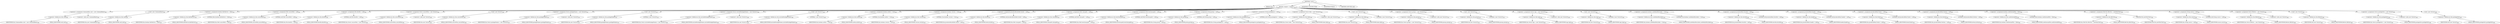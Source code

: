 digraph "&lt;init&gt;" {  
"4525" [label = <(METHOD,&lt;init&gt;)> ]
"4526" [label = <(PARAM,this)> ]
"4527" [label = <(BLOCK,&lt;empty&gt;,&lt;empty&gt;)> ]
"4528" [label = <(&lt;operator&gt;.assignment,Commandline cmd = new Commandline())<SUB>383</SUB>> ]
"4529" [label = <(&lt;operator&gt;.fieldAccess,this.cmd)<SUB>383</SUB>> ]
"4530" [label = <(IDENTIFIER,this,Commandline cmd = new Commandline())<SUB>383</SUB>> ]
"4531" [label = <(FIELD_IDENTIFIER,cmd,cmd)<SUB>383</SUB>> ]
"4532" [label = <(&lt;operator&gt;.alloc,new Commandline())<SUB>383</SUB>> ]
"4533" [label = <(&lt;init&gt;,new Commandline())<SUB>383</SUB>> ]
"4534" [label = <(&lt;operator&gt;.fieldAccess,this.cmd)<SUB>383</SUB>> ]
"4535" [label = <(IDENTIFIER,this,new Commandline())<SUB>383</SUB>> ]
"4536" [label = <(FIELD_IDENTIFIER,cmd,cmd)<SUB>383</SUB>> ]
"4537" [label = <(&lt;operator&gt;.assignment,boolean failOnError = false)<SUB>443</SUB>> ]
"4538" [label = <(&lt;operator&gt;.fieldAccess,this.failOnError)<SUB>443</SUB>> ]
"4539" [label = <(IDENTIFIER,this,boolean failOnError = false)<SUB>443</SUB>> ]
"4540" [label = <(FIELD_IDENTIFIER,failOnError,failOnError)<SUB>443</SUB>> ]
"4541" [label = <(LITERAL,false,boolean failOnError = false)<SUB>443</SUB>> ]
"4542" [label = <(&lt;operator&gt;.assignment,Path sourcePath = null)<SUB>444</SUB>> ]
"4543" [label = <(&lt;operator&gt;.fieldAccess,this.sourcePath)<SUB>444</SUB>> ]
"4544" [label = <(IDENTIFIER,this,Path sourcePath = null)<SUB>444</SUB>> ]
"4545" [label = <(FIELD_IDENTIFIER,sourcePath,sourcePath)<SUB>444</SUB>> ]
"4546" [label = <(LITERAL,null,Path sourcePath = null)<SUB>444</SUB>> ]
"4547" [label = <(&lt;operator&gt;.assignment,File destDir = null)<SUB>445</SUB>> ]
"4548" [label = <(&lt;operator&gt;.fieldAccess,this.destDir)<SUB>445</SUB>> ]
"4549" [label = <(IDENTIFIER,this,File destDir = null)<SUB>445</SUB>> ]
"4550" [label = <(FIELD_IDENTIFIER,destDir,destDir)<SUB>445</SUB>> ]
"4551" [label = <(LITERAL,null,File destDir = null)<SUB>445</SUB>> ]
"4552" [label = <(&lt;operator&gt;.assignment,Vector sourceFiles = new Vector())<SUB>446</SUB>> ]
"4553" [label = <(&lt;operator&gt;.fieldAccess,this.sourceFiles)<SUB>446</SUB>> ]
"4554" [label = <(IDENTIFIER,this,Vector sourceFiles = new Vector())<SUB>446</SUB>> ]
"4555" [label = <(FIELD_IDENTIFIER,sourceFiles,sourceFiles)<SUB>446</SUB>> ]
"4556" [label = <(&lt;operator&gt;.alloc,new Vector())<SUB>446</SUB>> ]
"4557" [label = <(&lt;init&gt;,new Vector())<SUB>446</SUB>> ]
"4558" [label = <(&lt;operator&gt;.fieldAccess,this.sourceFiles)<SUB>446</SUB>> ]
"4559" [label = <(IDENTIFIER,this,new Vector())<SUB>446</SUB>> ]
"4560" [label = <(FIELD_IDENTIFIER,sourceFiles,sourceFiles)<SUB>446</SUB>> ]
"4561" [label = <(&lt;operator&gt;.assignment,Vector packageNames = new Vector(5))<SUB>447</SUB>> ]
"4562" [label = <(&lt;operator&gt;.fieldAccess,this.packageNames)<SUB>447</SUB>> ]
"4563" [label = <(IDENTIFIER,this,Vector packageNames = new Vector(5))<SUB>447</SUB>> ]
"4564" [label = <(FIELD_IDENTIFIER,packageNames,packageNames)<SUB>447</SUB>> ]
"4565" [label = <(&lt;operator&gt;.alloc,new Vector(5))<SUB>447</SUB>> ]
"4566" [label = <(&lt;init&gt;,new Vector(5))<SUB>447</SUB>> ]
"4567" [label = <(&lt;operator&gt;.fieldAccess,this.packageNames)<SUB>447</SUB>> ]
"4568" [label = <(IDENTIFIER,this,new Vector(5))<SUB>447</SUB>> ]
"4569" [label = <(FIELD_IDENTIFIER,packageNames,packageNames)<SUB>447</SUB>> ]
"4570" [label = <(LITERAL,5,new Vector(5))<SUB>447</SUB>> ]
"4571" [label = <(&lt;operator&gt;.assignment,Vector excludePackageNames = new Vector(1))<SUB>448</SUB>> ]
"4572" [label = <(&lt;operator&gt;.fieldAccess,this.excludePackageNames)<SUB>448</SUB>> ]
"4573" [label = <(IDENTIFIER,this,Vector excludePackageNames = new Vector(1))<SUB>448</SUB>> ]
"4574" [label = <(FIELD_IDENTIFIER,excludePackageNames,excludePackageNames)<SUB>448</SUB>> ]
"4575" [label = <(&lt;operator&gt;.alloc,new Vector(1))<SUB>448</SUB>> ]
"4576" [label = <(&lt;init&gt;,new Vector(1))<SUB>448</SUB>> ]
"4577" [label = <(&lt;operator&gt;.fieldAccess,this.excludePackageNames)<SUB>448</SUB>> ]
"4578" [label = <(IDENTIFIER,this,new Vector(1))<SUB>448</SUB>> ]
"4579" [label = <(FIELD_IDENTIFIER,excludePackageNames,excludePackageNames)<SUB>448</SUB>> ]
"4580" [label = <(LITERAL,1,new Vector(1))<SUB>448</SUB>> ]
"4581" [label = <(&lt;operator&gt;.assignment,boolean author = true)<SUB>449</SUB>> ]
"4582" [label = <(&lt;operator&gt;.fieldAccess,this.author)<SUB>449</SUB>> ]
"4583" [label = <(IDENTIFIER,this,boolean author = true)<SUB>449</SUB>> ]
"4584" [label = <(FIELD_IDENTIFIER,author,author)<SUB>449</SUB>> ]
"4585" [label = <(LITERAL,true,boolean author = true)<SUB>449</SUB>> ]
"4586" [label = <(&lt;operator&gt;.assignment,boolean version = true)<SUB>450</SUB>> ]
"4587" [label = <(&lt;operator&gt;.fieldAccess,this.version)<SUB>450</SUB>> ]
"4588" [label = <(IDENTIFIER,this,boolean version = true)<SUB>450</SUB>> ]
"4589" [label = <(FIELD_IDENTIFIER,version,version)<SUB>450</SUB>> ]
"4590" [label = <(LITERAL,true,boolean version = true)<SUB>450</SUB>> ]
"4591" [label = <(&lt;operator&gt;.assignment,Javadoc$DocletInfo doclet = null)<SUB>451</SUB>> ]
"4592" [label = <(&lt;operator&gt;.fieldAccess,this.doclet)<SUB>451</SUB>> ]
"4593" [label = <(IDENTIFIER,this,Javadoc$DocletInfo doclet = null)<SUB>451</SUB>> ]
"4594" [label = <(FIELD_IDENTIFIER,doclet,doclet)<SUB>451</SUB>> ]
"4595" [label = <(LITERAL,null,Javadoc$DocletInfo doclet = null)<SUB>451</SUB>> ]
"4596" [label = <(&lt;operator&gt;.assignment,Path classpath = null)<SUB>452</SUB>> ]
"4597" [label = <(&lt;operator&gt;.fieldAccess,this.classpath)<SUB>452</SUB>> ]
"4598" [label = <(IDENTIFIER,this,Path classpath = null)<SUB>452</SUB>> ]
"4599" [label = <(FIELD_IDENTIFIER,classpath,classpath)<SUB>452</SUB>> ]
"4600" [label = <(LITERAL,null,Path classpath = null)<SUB>452</SUB>> ]
"4601" [label = <(&lt;operator&gt;.assignment,Path bootclasspath = null)<SUB>453</SUB>> ]
"4602" [label = <(&lt;operator&gt;.fieldAccess,this.bootclasspath)<SUB>453</SUB>> ]
"4603" [label = <(IDENTIFIER,this,Path bootclasspath = null)<SUB>453</SUB>> ]
"4604" [label = <(FIELD_IDENTIFIER,bootclasspath,bootclasspath)<SUB>453</SUB>> ]
"4605" [label = <(LITERAL,null,Path bootclasspath = null)<SUB>453</SUB>> ]
"4606" [label = <(&lt;operator&gt;.assignment,String group = null)<SUB>454</SUB>> ]
"4607" [label = <(&lt;operator&gt;.fieldAccess,this.group)<SUB>454</SUB>> ]
"4608" [label = <(IDENTIFIER,this,String group = null)<SUB>454</SUB>> ]
"4609" [label = <(FIELD_IDENTIFIER,group,group)<SUB>454</SUB>> ]
"4610" [label = <(LITERAL,null,String group = null)<SUB>454</SUB>> ]
"4611" [label = <(&lt;operator&gt;.assignment,String packageList = null)<SUB>455</SUB>> ]
"4612" [label = <(&lt;operator&gt;.fieldAccess,this.packageList)<SUB>455</SUB>> ]
"4613" [label = <(IDENTIFIER,this,String packageList = null)<SUB>455</SUB>> ]
"4614" [label = <(FIELD_IDENTIFIER,packageList,packageList)<SUB>455</SUB>> ]
"4615" [label = <(LITERAL,null,String packageList = null)<SUB>455</SUB>> ]
"4616" [label = <(&lt;operator&gt;.assignment,Vector links = new Vector(2))<SUB>456</SUB>> ]
"4617" [label = <(&lt;operator&gt;.fieldAccess,this.links)<SUB>456</SUB>> ]
"4618" [label = <(IDENTIFIER,this,Vector links = new Vector(2))<SUB>456</SUB>> ]
"4619" [label = <(FIELD_IDENTIFIER,links,links)<SUB>456</SUB>> ]
"4620" [label = <(&lt;operator&gt;.alloc,new Vector(2))<SUB>456</SUB>> ]
"4621" [label = <(&lt;init&gt;,new Vector(2))<SUB>456</SUB>> ]
"4622" [label = <(&lt;operator&gt;.fieldAccess,this.links)<SUB>456</SUB>> ]
"4623" [label = <(IDENTIFIER,this,new Vector(2))<SUB>456</SUB>> ]
"4624" [label = <(FIELD_IDENTIFIER,links,links)<SUB>456</SUB>> ]
"4625" [label = <(LITERAL,2,new Vector(2))<SUB>456</SUB>> ]
"4626" [label = <(&lt;operator&gt;.assignment,Vector groups = new Vector(2))<SUB>457</SUB>> ]
"4627" [label = <(&lt;operator&gt;.fieldAccess,this.groups)<SUB>457</SUB>> ]
"4628" [label = <(IDENTIFIER,this,Vector groups = new Vector(2))<SUB>457</SUB>> ]
"4629" [label = <(FIELD_IDENTIFIER,groups,groups)<SUB>457</SUB>> ]
"4630" [label = <(&lt;operator&gt;.alloc,new Vector(2))<SUB>457</SUB>> ]
"4631" [label = <(&lt;init&gt;,new Vector(2))<SUB>457</SUB>> ]
"4632" [label = <(&lt;operator&gt;.fieldAccess,this.groups)<SUB>457</SUB>> ]
"4633" [label = <(IDENTIFIER,this,new Vector(2))<SUB>457</SUB>> ]
"4634" [label = <(FIELD_IDENTIFIER,groups,groups)<SUB>457</SUB>> ]
"4635" [label = <(LITERAL,2,new Vector(2))<SUB>457</SUB>> ]
"4636" [label = <(&lt;operator&gt;.assignment,Vector tags = new Vector(5))<SUB>458</SUB>> ]
"4637" [label = <(&lt;operator&gt;.fieldAccess,this.tags)<SUB>458</SUB>> ]
"4638" [label = <(IDENTIFIER,this,Vector tags = new Vector(5))<SUB>458</SUB>> ]
"4639" [label = <(FIELD_IDENTIFIER,tags,tags)<SUB>458</SUB>> ]
"4640" [label = <(&lt;operator&gt;.alloc,new Vector(5))<SUB>458</SUB>> ]
"4641" [label = <(&lt;init&gt;,new Vector(5))<SUB>458</SUB>> ]
"4642" [label = <(&lt;operator&gt;.fieldAccess,this.tags)<SUB>458</SUB>> ]
"4643" [label = <(IDENTIFIER,this,new Vector(5))<SUB>458</SUB>> ]
"4644" [label = <(FIELD_IDENTIFIER,tags,tags)<SUB>458</SUB>> ]
"4645" [label = <(LITERAL,5,new Vector(5))<SUB>458</SUB>> ]
"4646" [label = <(&lt;operator&gt;.assignment,boolean useDefaultExcludes = true)<SUB>459</SUB>> ]
"4647" [label = <(&lt;operator&gt;.fieldAccess,this.useDefaultExcludes)<SUB>459</SUB>> ]
"4648" [label = <(IDENTIFIER,this,boolean useDefaultExcludes = true)<SUB>459</SUB>> ]
"4649" [label = <(FIELD_IDENTIFIER,useDefaultExcludes,useDefaultExcludes)<SUB>459</SUB>> ]
"4650" [label = <(LITERAL,true,boolean useDefaultExcludes = true)<SUB>459</SUB>> ]
"4651" [label = <(&lt;operator&gt;.assignment,Javadoc$Html doctitle = null)<SUB>460</SUB>> ]
"4652" [label = <(&lt;operator&gt;.fieldAccess,this.doctitle)<SUB>460</SUB>> ]
"4653" [label = <(IDENTIFIER,this,Javadoc$Html doctitle = null)<SUB>460</SUB>> ]
"4654" [label = <(FIELD_IDENTIFIER,doctitle,doctitle)<SUB>460</SUB>> ]
"4655" [label = <(LITERAL,null,Javadoc$Html doctitle = null)<SUB>460</SUB>> ]
"4656" [label = <(&lt;operator&gt;.assignment,Javadoc$Html header = null)<SUB>461</SUB>> ]
"4657" [label = <(&lt;operator&gt;.fieldAccess,this.header)<SUB>461</SUB>> ]
"4658" [label = <(IDENTIFIER,this,Javadoc$Html header = null)<SUB>461</SUB>> ]
"4659" [label = <(FIELD_IDENTIFIER,header,header)<SUB>461</SUB>> ]
"4660" [label = <(LITERAL,null,Javadoc$Html header = null)<SUB>461</SUB>> ]
"4661" [label = <(&lt;operator&gt;.assignment,Javadoc$Html footer = null)<SUB>462</SUB>> ]
"4662" [label = <(&lt;operator&gt;.fieldAccess,this.footer)<SUB>462</SUB>> ]
"4663" [label = <(IDENTIFIER,this,Javadoc$Html footer = null)<SUB>462</SUB>> ]
"4664" [label = <(FIELD_IDENTIFIER,footer,footer)<SUB>462</SUB>> ]
"4665" [label = <(LITERAL,null,Javadoc$Html footer = null)<SUB>462</SUB>> ]
"4666" [label = <(&lt;operator&gt;.assignment,Javadoc$Html bottom = null)<SUB>463</SUB>> ]
"4667" [label = <(&lt;operator&gt;.fieldAccess,this.bottom)<SUB>463</SUB>> ]
"4668" [label = <(IDENTIFIER,this,Javadoc$Html bottom = null)<SUB>463</SUB>> ]
"4669" [label = <(FIELD_IDENTIFIER,bottom,bottom)<SUB>463</SUB>> ]
"4670" [label = <(LITERAL,null,Javadoc$Html bottom = null)<SUB>463</SUB>> ]
"4671" [label = <(&lt;operator&gt;.assignment,boolean useExternalFile = false)<SUB>464</SUB>> ]
"4672" [label = <(&lt;operator&gt;.fieldAccess,this.useExternalFile)<SUB>464</SUB>> ]
"4673" [label = <(IDENTIFIER,this,boolean useExternalFile = false)<SUB>464</SUB>> ]
"4674" [label = <(FIELD_IDENTIFIER,useExternalFile,useExternalFile)<SUB>464</SUB>> ]
"4675" [label = <(LITERAL,false,boolean useExternalFile = false)<SUB>464</SUB>> ]
"4676" [label = <(&lt;operator&gt;.assignment,FileUtils fileUtils = newFileUtils())<SUB>465</SUB>> ]
"4677" [label = <(&lt;operator&gt;.fieldAccess,this.fileUtils)<SUB>465</SUB>> ]
"4678" [label = <(IDENTIFIER,this,FileUtils fileUtils = newFileUtils())<SUB>465</SUB>> ]
"4679" [label = <(FIELD_IDENTIFIER,fileUtils,fileUtils)<SUB>465</SUB>> ]
"4680" [label = <(newFileUtils,newFileUtils())<SUB>465</SUB>> ]
"4681" [label = <(IDENTIFIER,FileUtils,newFileUtils())<SUB>465</SUB>> ]
"4682" [label = <(&lt;operator&gt;.assignment,String source = null)<SUB>466</SUB>> ]
"4683" [label = <(&lt;operator&gt;.fieldAccess,this.source)<SUB>466</SUB>> ]
"4684" [label = <(IDENTIFIER,this,String source = null)<SUB>466</SUB>> ]
"4685" [label = <(FIELD_IDENTIFIER,source,source)<SUB>466</SUB>> ]
"4686" [label = <(LITERAL,null,String source = null)<SUB>466</SUB>> ]
"4687" [label = <(&lt;operator&gt;.assignment,Vector fileSets = new Vector())<SUB>468</SUB>> ]
"4688" [label = <(&lt;operator&gt;.fieldAccess,this.fileSets)<SUB>468</SUB>> ]
"4689" [label = <(IDENTIFIER,this,Vector fileSets = new Vector())<SUB>468</SUB>> ]
"4690" [label = <(FIELD_IDENTIFIER,fileSets,fileSets)<SUB>468</SUB>> ]
"4691" [label = <(&lt;operator&gt;.alloc,new Vector())<SUB>468</SUB>> ]
"4692" [label = <(&lt;init&gt;,new Vector())<SUB>468</SUB>> ]
"4693" [label = <(&lt;operator&gt;.fieldAccess,this.fileSets)<SUB>468</SUB>> ]
"4694" [label = <(IDENTIFIER,this,new Vector())<SUB>468</SUB>> ]
"4695" [label = <(FIELD_IDENTIFIER,fileSets,fileSets)<SUB>468</SUB>> ]
"4696" [label = <(&lt;operator&gt;.assignment,Vector packageSets = new Vector())<SUB>469</SUB>> ]
"4697" [label = <(&lt;operator&gt;.fieldAccess,this.packageSets)<SUB>469</SUB>> ]
"4698" [label = <(IDENTIFIER,this,Vector packageSets = new Vector())<SUB>469</SUB>> ]
"4699" [label = <(FIELD_IDENTIFIER,packageSets,packageSets)<SUB>469</SUB>> ]
"4700" [label = <(&lt;operator&gt;.alloc,new Vector())<SUB>469</SUB>> ]
"4701" [label = <(&lt;init&gt;,new Vector())<SUB>469</SUB>> ]
"4702" [label = <(&lt;operator&gt;.fieldAccess,this.packageSets)<SUB>469</SUB>> ]
"4703" [label = <(IDENTIFIER,this,new Vector())<SUB>469</SUB>> ]
"4704" [label = <(FIELD_IDENTIFIER,packageSets,packageSets)<SUB>469</SUB>> ]
"4705" [label = <(MODIFIER,CONSTRUCTOR)> ]
"4706" [label = <(MODIFIER,PUBLIC)> ]
"4707" [label = <(METHOD_RETURN,void)> ]
  "4525" -> "4526" 
  "4525" -> "4527" 
  "4525" -> "4705" 
  "4525" -> "4706" 
  "4525" -> "4707" 
  "4527" -> "4528" 
  "4527" -> "4533" 
  "4527" -> "4537" 
  "4527" -> "4542" 
  "4527" -> "4547" 
  "4527" -> "4552" 
  "4527" -> "4557" 
  "4527" -> "4561" 
  "4527" -> "4566" 
  "4527" -> "4571" 
  "4527" -> "4576" 
  "4527" -> "4581" 
  "4527" -> "4586" 
  "4527" -> "4591" 
  "4527" -> "4596" 
  "4527" -> "4601" 
  "4527" -> "4606" 
  "4527" -> "4611" 
  "4527" -> "4616" 
  "4527" -> "4621" 
  "4527" -> "4626" 
  "4527" -> "4631" 
  "4527" -> "4636" 
  "4527" -> "4641" 
  "4527" -> "4646" 
  "4527" -> "4651" 
  "4527" -> "4656" 
  "4527" -> "4661" 
  "4527" -> "4666" 
  "4527" -> "4671" 
  "4527" -> "4676" 
  "4527" -> "4682" 
  "4527" -> "4687" 
  "4527" -> "4692" 
  "4527" -> "4696" 
  "4527" -> "4701" 
  "4528" -> "4529" 
  "4528" -> "4532" 
  "4529" -> "4530" 
  "4529" -> "4531" 
  "4533" -> "4534" 
  "4534" -> "4535" 
  "4534" -> "4536" 
  "4537" -> "4538" 
  "4537" -> "4541" 
  "4538" -> "4539" 
  "4538" -> "4540" 
  "4542" -> "4543" 
  "4542" -> "4546" 
  "4543" -> "4544" 
  "4543" -> "4545" 
  "4547" -> "4548" 
  "4547" -> "4551" 
  "4548" -> "4549" 
  "4548" -> "4550" 
  "4552" -> "4553" 
  "4552" -> "4556" 
  "4553" -> "4554" 
  "4553" -> "4555" 
  "4557" -> "4558" 
  "4558" -> "4559" 
  "4558" -> "4560" 
  "4561" -> "4562" 
  "4561" -> "4565" 
  "4562" -> "4563" 
  "4562" -> "4564" 
  "4566" -> "4567" 
  "4566" -> "4570" 
  "4567" -> "4568" 
  "4567" -> "4569" 
  "4571" -> "4572" 
  "4571" -> "4575" 
  "4572" -> "4573" 
  "4572" -> "4574" 
  "4576" -> "4577" 
  "4576" -> "4580" 
  "4577" -> "4578" 
  "4577" -> "4579" 
  "4581" -> "4582" 
  "4581" -> "4585" 
  "4582" -> "4583" 
  "4582" -> "4584" 
  "4586" -> "4587" 
  "4586" -> "4590" 
  "4587" -> "4588" 
  "4587" -> "4589" 
  "4591" -> "4592" 
  "4591" -> "4595" 
  "4592" -> "4593" 
  "4592" -> "4594" 
  "4596" -> "4597" 
  "4596" -> "4600" 
  "4597" -> "4598" 
  "4597" -> "4599" 
  "4601" -> "4602" 
  "4601" -> "4605" 
  "4602" -> "4603" 
  "4602" -> "4604" 
  "4606" -> "4607" 
  "4606" -> "4610" 
  "4607" -> "4608" 
  "4607" -> "4609" 
  "4611" -> "4612" 
  "4611" -> "4615" 
  "4612" -> "4613" 
  "4612" -> "4614" 
  "4616" -> "4617" 
  "4616" -> "4620" 
  "4617" -> "4618" 
  "4617" -> "4619" 
  "4621" -> "4622" 
  "4621" -> "4625" 
  "4622" -> "4623" 
  "4622" -> "4624" 
  "4626" -> "4627" 
  "4626" -> "4630" 
  "4627" -> "4628" 
  "4627" -> "4629" 
  "4631" -> "4632" 
  "4631" -> "4635" 
  "4632" -> "4633" 
  "4632" -> "4634" 
  "4636" -> "4637" 
  "4636" -> "4640" 
  "4637" -> "4638" 
  "4637" -> "4639" 
  "4641" -> "4642" 
  "4641" -> "4645" 
  "4642" -> "4643" 
  "4642" -> "4644" 
  "4646" -> "4647" 
  "4646" -> "4650" 
  "4647" -> "4648" 
  "4647" -> "4649" 
  "4651" -> "4652" 
  "4651" -> "4655" 
  "4652" -> "4653" 
  "4652" -> "4654" 
  "4656" -> "4657" 
  "4656" -> "4660" 
  "4657" -> "4658" 
  "4657" -> "4659" 
  "4661" -> "4662" 
  "4661" -> "4665" 
  "4662" -> "4663" 
  "4662" -> "4664" 
  "4666" -> "4667" 
  "4666" -> "4670" 
  "4667" -> "4668" 
  "4667" -> "4669" 
  "4671" -> "4672" 
  "4671" -> "4675" 
  "4672" -> "4673" 
  "4672" -> "4674" 
  "4676" -> "4677" 
  "4676" -> "4680" 
  "4677" -> "4678" 
  "4677" -> "4679" 
  "4680" -> "4681" 
  "4682" -> "4683" 
  "4682" -> "4686" 
  "4683" -> "4684" 
  "4683" -> "4685" 
  "4687" -> "4688" 
  "4687" -> "4691" 
  "4688" -> "4689" 
  "4688" -> "4690" 
  "4692" -> "4693" 
  "4693" -> "4694" 
  "4693" -> "4695" 
  "4696" -> "4697" 
  "4696" -> "4700" 
  "4697" -> "4698" 
  "4697" -> "4699" 
  "4701" -> "4702" 
  "4702" -> "4703" 
  "4702" -> "4704" 
}
